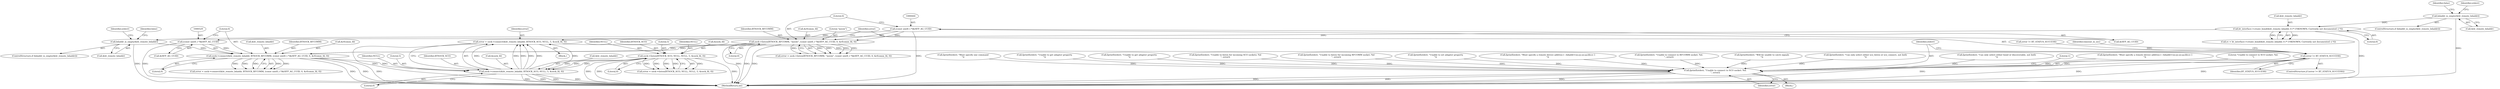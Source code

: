 digraph "0_Android_37c88107679d36c419572732b4af6e18bb2f7dce_6@API" {
"1000556" [label="(Call,error = sock->connect(&bt_remote_bdaddr, BTSOCK_SCO, NULL, 5, &sock_fd, 0))"];
"1000558" [label="(Call,sock->connect(&bt_remote_bdaddr, BTSOCK_SCO, NULL, 5, &sock_fd, 0))"];
"1000524" [label="(Call,sock->connect(&bt_remote_bdaddr, BTSOCK_RFCOMM, (const uint8_t *)&HFP_AG_UUID, 0, &rfcomm_fd, 0))"];
"1000496" [label="(Call,bdaddr_is_empty(&bt_remote_bdaddr))"];
"1000278" [label="(Call,bt_interface->create_bond(&bt_remote_bdaddr, 0 /* UNKNOWN; Currently not documented :( */))"];
"1000259" [label="(Call,bdaddr_is_empty(&bt_remote_bdaddr))"];
"1000440" [label="(Call,sock->listen(BTSOCK_RFCOMM, \"meow\", (const uint8_t *)&HFP_AG_UUID, 0, &rfcomm_fd, 0))"];
"1000443" [label="(Call,(const uint8_t *)&HFP_AG_UUID)"];
"1000528" [label="(Call,(const uint8_t *)&HFP_AG_UUID)"];
"1000468" [label="(Call,sock->listen(BTSOCK_SCO, NULL, NULL, 5, &sock_fd, 0))"];
"1000568" [label="(Call,error != BT_STATUS_SUCCESS)"];
"1000572" [label="(Call,fprintf(stderr, \"Unable to connect to SCO socket: %d.\n\", error))"];
"1000438" [label="(Call,error = sock->listen(BTSOCK_RFCOMM, \"meow\", (const uint8_t *)&HFP_AG_UUID, 0, &rfcomm_fd, 0))"];
"1000164" [label="(Call,fprintf(stderr, \"Must specify one command\n\"))"];
"1000528" [label="(Call,(const uint8_t *)&HFP_AG_UUID)"];
"1000469" [label="(Identifier,BTSOCK_SCO)"];
"1000556" [label="(Call,error = sock->connect(&bt_remote_bdaddr, BTSOCK_SCO, NULL, 5, &sock_fd, 0))"];
"1000448" [label="(Call,&rfcomm_fd)"];
"1000442" [label="(Literal,\"meow\")"];
"1000535" [label="(Literal,0)"];
"1000567" [label="(ControlStructure,if (error != BT_STATUS_SUCCESS))"];
"1000398" [label="(Call,fprintf(stderr, \"Unable to get adapter property\n\"))"];
"1000496" [label="(Call,bdaddr_is_empty(&bt_remote_bdaddr))"];
"1000494" [label="(Block,)"];
"1000327" [label="(Call,fprintf(stderr, \"Unable to get adapter property\n\"))"];
"1000258" [label="(ControlStructure,if (bdaddr_is_empty(&bt_remote_bdaddr)))"];
"1000495" [label="(ControlStructure,if (bdaddr_is_empty(&bt_remote_bdaddr)))"];
"1000270" [label="(Identifier,false)"];
"1000559" [label="(Call,&bt_remote_bdaddr)"];
"1000537" [label="(Call,error != BT_STATUS_SUCCESS)"];
"1000533" [label="(Call,&rfcomm_fd)"];
"1000443" [label="(Call,(const uint8_t *)&HFP_AG_UUID)"];
"1000586" [label="(MethodReturn,int)"];
"1000562" [label="(Identifier,NULL)"];
"1000475" [label="(Literal,0)"];
"1000481" [label="(Call,fprintf(stderr, \"Unable to listen for incoming SCO sockets: %d\n\", error))"];
"1000558" [label="(Call,sock->connect(&bt_remote_bdaddr, BTSOCK_SCO, NULL, 5, &sock_fd, 0))"];
"1000468" [label="(Call,sock->listen(BTSOCK_SCO, NULL, NULL, 5, &sock_fd, 0))"];
"1000532" [label="(Literal,0)"];
"1000472" [label="(Literal,5)"];
"1000279" [label="(Call,&bt_remote_bdaddr)"];
"1000557" [label="(Identifier,error)"];
"1000456" [label="(Call,fprintf(stderr, \"Unable to listen for incoming RFCOMM socket: %d\n\", error))"];
"1000522" [label="(Call,error = sock->connect(&bt_remote_bdaddr, BTSOCK_RFCOMM, (const uint8_t *)&HFP_AG_UUID, 0, &rfcomm_fd, 0))"];
"1000441" [label="(Identifier,BTSOCK_RFCOMM)"];
"1000382" [label="(Call,fprintf(stderr, \"Unable to set adapter property\n\"))"];
"1000470" [label="(Identifier,NULL)"];
"1000440" [label="(Call,sock->listen(BTSOCK_RFCOMM, \"meow\", (const uint8_t *)&HFP_AG_UUID, 0, &rfcomm_fd, 0))"];
"1000281" [label="(Literal,0)"];
"1000507" [label="(Identifier,false)"];
"1000530" [label="(Call,&HFP_AG_UUID)"];
"1000525" [label="(Call,&bt_remote_bdaddr)"];
"1000260" [label="(Call,&bt_remote_bdaddr)"];
"1000579" [label="(Identifier,timeout_in_sec)"];
"1000466" [label="(Call,error = sock->listen(BTSOCK_SCO, NULL, NULL, 5, &sock_fd, 0))"];
"1000263" [label="(Call,fprintf(stderr, \"Must specify a remote device address [ --bdaddr=xx:yy:zz:aa:bb:cc ]\n\"))"];
"1000541" [label="(Call,fprintf(stderr, \"Unable to connect to RFCOMM socket: %d.\n\", error))"];
"1000259" [label="(Call,bdaddr_is_empty(&bt_remote_bdaddr))"];
"1000178" [label="(Call,fprintf(stderr, \"Will be unable to catch signals\n\"))"];
"1000264" [label="(Identifier,stderr)"];
"1000563" [label="(Literal,5)"];
"1000447" [label="(Literal,0)"];
"1000445" [label="(Call,&HFP_AG_UUID)"];
"1000527" [label="(Identifier,BTSOCK_RFCOMM)"];
"1000501" [label="(Identifier,stderr)"];
"1000572" [label="(Call,fprintf(stderr, \"Unable to connect to SCO socket: %d.\n\", error))"];
"1000561" [label="(Identifier,BTSOCK_SCO)"];
"1000497" [label="(Call,&bt_remote_bdaddr)"];
"1000278" [label="(Call,bt_interface->create_bond(&bt_remote_bdaddr, 0 /* UNKNOWN; Currently not documented :( */))"];
"1000276" [label="(Call,rc = bt_interface->create_bond(&bt_remote_bdaddr, 0 /* UNKNOWN; Currently not documented :( */))"];
"1000450" [label="(Literal,0)"];
"1000570" [label="(Identifier,BT_STATUS_SUCCESS)"];
"1000132" [label="(Call,fprintf(stderr, \"Can only select either sco_listen or sco_connect, not both\n\"))"];
"1000473" [label="(Call,&sock_fd)"];
"1000564" [label="(Call,&sock_fd)"];
"1000573" [label="(Identifier,stderr)"];
"1000566" [label="(Literal,0)"];
"1000575" [label="(Identifier,error)"];
"1000524" [label="(Call,sock->connect(&bt_remote_bdaddr, BTSOCK_RFCOMM, (const uint8_t *)&HFP_AG_UUID, 0, &rfcomm_fd, 0))"];
"1000569" [label="(Identifier,error)"];
"1000120" [label="(Call,fprintf(stderr, \"Can only select either bond or discoverable, not both\n\"))"];
"1000471" [label="(Identifier,NULL)"];
"1000577" [label="(Literal,1)"];
"1000571" [label="(Block,)"];
"1000500" [label="(Call,fprintf(stderr, \"Must specify a remote device address [ --bdaddr=xx:yy:zz:aa:bb:cc ]\n\"))"];
"1000574" [label="(Literal,\"Unable to connect to SCO socket: %d.\n\")"];
"1000568" [label="(Call,error != BT_STATUS_SUCCESS)"];
"1000556" -> "1000494"  [label="AST: "];
"1000556" -> "1000558"  [label="CFG: "];
"1000557" -> "1000556"  [label="AST: "];
"1000558" -> "1000556"  [label="AST: "];
"1000569" -> "1000556"  [label="CFG: "];
"1000556" -> "1000586"  [label="DDG: "];
"1000558" -> "1000556"  [label="DDG: "];
"1000558" -> "1000556"  [label="DDG: "];
"1000558" -> "1000556"  [label="DDG: "];
"1000558" -> "1000556"  [label="DDG: "];
"1000558" -> "1000556"  [label="DDG: "];
"1000558" -> "1000556"  [label="DDG: "];
"1000556" -> "1000568"  [label="DDG: "];
"1000558" -> "1000566"  [label="CFG: "];
"1000559" -> "1000558"  [label="AST: "];
"1000561" -> "1000558"  [label="AST: "];
"1000562" -> "1000558"  [label="AST: "];
"1000563" -> "1000558"  [label="AST: "];
"1000564" -> "1000558"  [label="AST: "];
"1000566" -> "1000558"  [label="AST: "];
"1000558" -> "1000586"  [label="DDG: "];
"1000558" -> "1000586"  [label="DDG: "];
"1000558" -> "1000586"  [label="DDG: "];
"1000558" -> "1000586"  [label="DDG: "];
"1000524" -> "1000558"  [label="DDG: "];
"1000468" -> "1000558"  [label="DDG: "];
"1000468" -> "1000558"  [label="DDG: "];
"1000468" -> "1000558"  [label="DDG: "];
"1000524" -> "1000522"  [label="AST: "];
"1000524" -> "1000535"  [label="CFG: "];
"1000525" -> "1000524"  [label="AST: "];
"1000527" -> "1000524"  [label="AST: "];
"1000528" -> "1000524"  [label="AST: "];
"1000532" -> "1000524"  [label="AST: "];
"1000533" -> "1000524"  [label="AST: "];
"1000535" -> "1000524"  [label="AST: "];
"1000522" -> "1000524"  [label="CFG: "];
"1000524" -> "1000586"  [label="DDG: "];
"1000524" -> "1000586"  [label="DDG: "];
"1000524" -> "1000586"  [label="DDG: "];
"1000524" -> "1000522"  [label="DDG: "];
"1000524" -> "1000522"  [label="DDG: "];
"1000524" -> "1000522"  [label="DDG: "];
"1000524" -> "1000522"  [label="DDG: "];
"1000524" -> "1000522"  [label="DDG: "];
"1000496" -> "1000524"  [label="DDG: "];
"1000440" -> "1000524"  [label="DDG: "];
"1000440" -> "1000524"  [label="DDG: "];
"1000528" -> "1000524"  [label="DDG: "];
"1000496" -> "1000495"  [label="AST: "];
"1000496" -> "1000497"  [label="CFG: "];
"1000497" -> "1000496"  [label="AST: "];
"1000501" -> "1000496"  [label="CFG: "];
"1000507" -> "1000496"  [label="CFG: "];
"1000496" -> "1000586"  [label="DDG: "];
"1000278" -> "1000496"  [label="DDG: "];
"1000278" -> "1000276"  [label="AST: "];
"1000278" -> "1000281"  [label="CFG: "];
"1000279" -> "1000278"  [label="AST: "];
"1000281" -> "1000278"  [label="AST: "];
"1000276" -> "1000278"  [label="CFG: "];
"1000278" -> "1000586"  [label="DDG: "];
"1000278" -> "1000276"  [label="DDG: "];
"1000278" -> "1000276"  [label="DDG: "];
"1000259" -> "1000278"  [label="DDG: "];
"1000259" -> "1000258"  [label="AST: "];
"1000259" -> "1000260"  [label="CFG: "];
"1000260" -> "1000259"  [label="AST: "];
"1000264" -> "1000259"  [label="CFG: "];
"1000270" -> "1000259"  [label="CFG: "];
"1000259" -> "1000586"  [label="DDG: "];
"1000440" -> "1000438"  [label="AST: "];
"1000440" -> "1000450"  [label="CFG: "];
"1000441" -> "1000440"  [label="AST: "];
"1000442" -> "1000440"  [label="AST: "];
"1000443" -> "1000440"  [label="AST: "];
"1000447" -> "1000440"  [label="AST: "];
"1000448" -> "1000440"  [label="AST: "];
"1000450" -> "1000440"  [label="AST: "];
"1000438" -> "1000440"  [label="CFG: "];
"1000440" -> "1000586"  [label="DDG: "];
"1000440" -> "1000586"  [label="DDG: "];
"1000440" -> "1000586"  [label="DDG: "];
"1000440" -> "1000438"  [label="DDG: "];
"1000440" -> "1000438"  [label="DDG: "];
"1000440" -> "1000438"  [label="DDG: "];
"1000440" -> "1000438"  [label="DDG: "];
"1000440" -> "1000438"  [label="DDG: "];
"1000443" -> "1000440"  [label="DDG: "];
"1000443" -> "1000445"  [label="CFG: "];
"1000444" -> "1000443"  [label="AST: "];
"1000445" -> "1000443"  [label="AST: "];
"1000447" -> "1000443"  [label="CFG: "];
"1000443" -> "1000586"  [label="DDG: "];
"1000443" -> "1000528"  [label="DDG: "];
"1000528" -> "1000530"  [label="CFG: "];
"1000529" -> "1000528"  [label="AST: "];
"1000530" -> "1000528"  [label="AST: "];
"1000532" -> "1000528"  [label="CFG: "];
"1000528" -> "1000586"  [label="DDG: "];
"1000468" -> "1000466"  [label="AST: "];
"1000468" -> "1000475"  [label="CFG: "];
"1000469" -> "1000468"  [label="AST: "];
"1000470" -> "1000468"  [label="AST: "];
"1000471" -> "1000468"  [label="AST: "];
"1000472" -> "1000468"  [label="AST: "];
"1000473" -> "1000468"  [label="AST: "];
"1000475" -> "1000468"  [label="AST: "];
"1000466" -> "1000468"  [label="CFG: "];
"1000468" -> "1000586"  [label="DDG: "];
"1000468" -> "1000586"  [label="DDG: "];
"1000468" -> "1000586"  [label="DDG: "];
"1000468" -> "1000466"  [label="DDG: "];
"1000468" -> "1000466"  [label="DDG: "];
"1000468" -> "1000466"  [label="DDG: "];
"1000468" -> "1000466"  [label="DDG: "];
"1000468" -> "1000466"  [label="DDG: "];
"1000568" -> "1000567"  [label="AST: "];
"1000568" -> "1000570"  [label="CFG: "];
"1000569" -> "1000568"  [label="AST: "];
"1000570" -> "1000568"  [label="AST: "];
"1000573" -> "1000568"  [label="CFG: "];
"1000579" -> "1000568"  [label="CFG: "];
"1000568" -> "1000586"  [label="DDG: "];
"1000568" -> "1000586"  [label="DDG: "];
"1000568" -> "1000586"  [label="DDG: "];
"1000537" -> "1000568"  [label="DDG: "];
"1000568" -> "1000572"  [label="DDG: "];
"1000572" -> "1000571"  [label="AST: "];
"1000572" -> "1000575"  [label="CFG: "];
"1000573" -> "1000572"  [label="AST: "];
"1000574" -> "1000572"  [label="AST: "];
"1000575" -> "1000572"  [label="AST: "];
"1000577" -> "1000572"  [label="CFG: "];
"1000572" -> "1000586"  [label="DDG: "];
"1000572" -> "1000586"  [label="DDG: "];
"1000572" -> "1000586"  [label="DDG: "];
"1000382" -> "1000572"  [label="DDG: "];
"1000456" -> "1000572"  [label="DDG: "];
"1000178" -> "1000572"  [label="DDG: "];
"1000327" -> "1000572"  [label="DDG: "];
"1000132" -> "1000572"  [label="DDG: "];
"1000398" -> "1000572"  [label="DDG: "];
"1000263" -> "1000572"  [label="DDG: "];
"1000120" -> "1000572"  [label="DDG: "];
"1000541" -> "1000572"  [label="DDG: "];
"1000500" -> "1000572"  [label="DDG: "];
"1000481" -> "1000572"  [label="DDG: "];
"1000164" -> "1000572"  [label="DDG: "];
}
